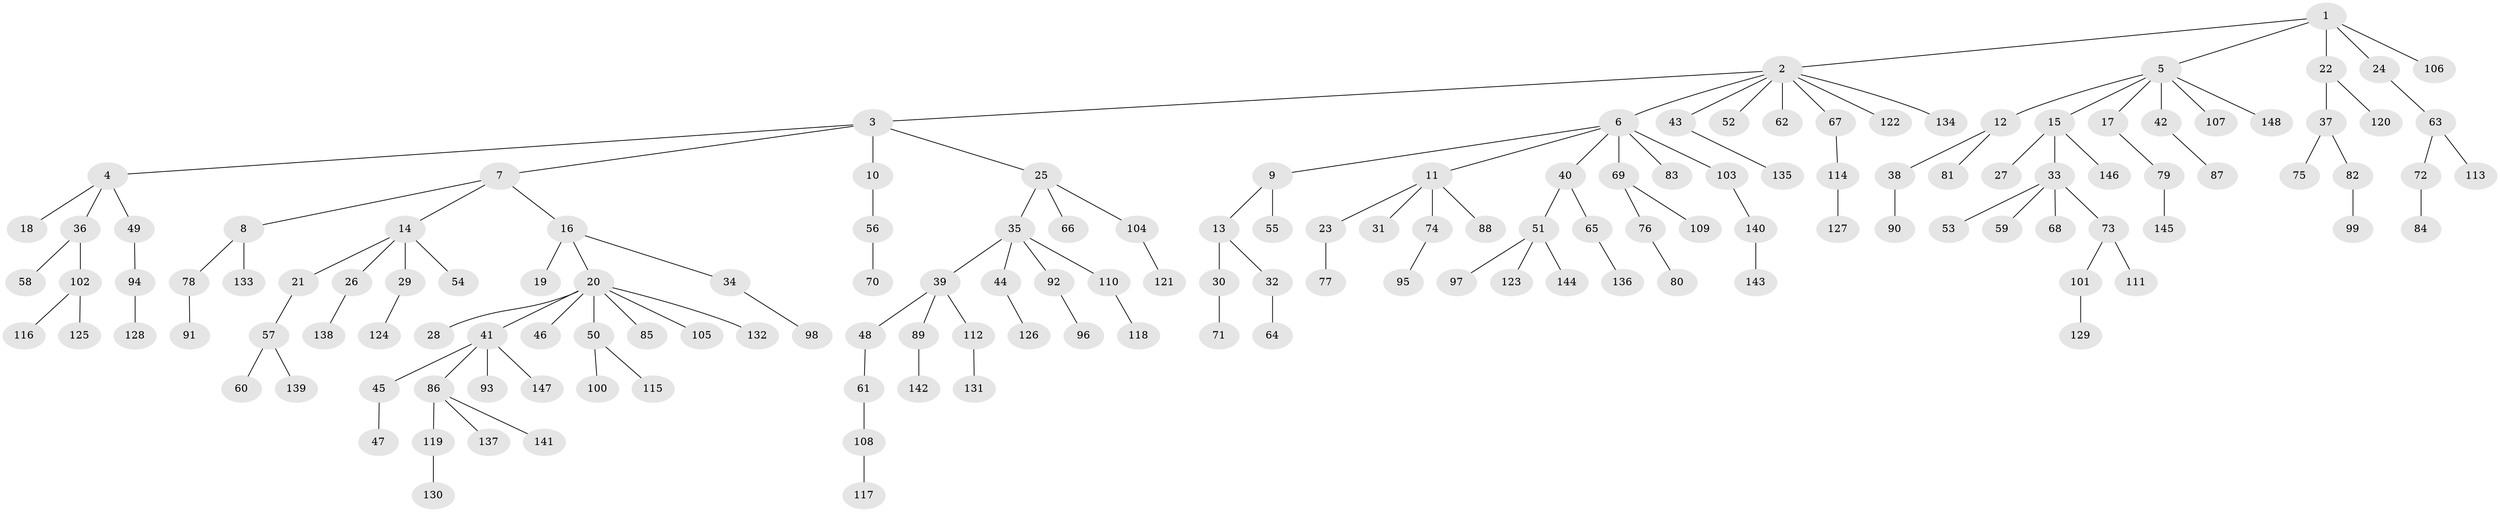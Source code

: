 // Generated by graph-tools (version 1.1) at 2025/26/03/09/25 03:26:28]
// undirected, 148 vertices, 147 edges
graph export_dot {
graph [start="1"]
  node [color=gray90,style=filled];
  1;
  2;
  3;
  4;
  5;
  6;
  7;
  8;
  9;
  10;
  11;
  12;
  13;
  14;
  15;
  16;
  17;
  18;
  19;
  20;
  21;
  22;
  23;
  24;
  25;
  26;
  27;
  28;
  29;
  30;
  31;
  32;
  33;
  34;
  35;
  36;
  37;
  38;
  39;
  40;
  41;
  42;
  43;
  44;
  45;
  46;
  47;
  48;
  49;
  50;
  51;
  52;
  53;
  54;
  55;
  56;
  57;
  58;
  59;
  60;
  61;
  62;
  63;
  64;
  65;
  66;
  67;
  68;
  69;
  70;
  71;
  72;
  73;
  74;
  75;
  76;
  77;
  78;
  79;
  80;
  81;
  82;
  83;
  84;
  85;
  86;
  87;
  88;
  89;
  90;
  91;
  92;
  93;
  94;
  95;
  96;
  97;
  98;
  99;
  100;
  101;
  102;
  103;
  104;
  105;
  106;
  107;
  108;
  109;
  110;
  111;
  112;
  113;
  114;
  115;
  116;
  117;
  118;
  119;
  120;
  121;
  122;
  123;
  124;
  125;
  126;
  127;
  128;
  129;
  130;
  131;
  132;
  133;
  134;
  135;
  136;
  137;
  138;
  139;
  140;
  141;
  142;
  143;
  144;
  145;
  146;
  147;
  148;
  1 -- 2;
  1 -- 5;
  1 -- 22;
  1 -- 24;
  1 -- 106;
  2 -- 3;
  2 -- 6;
  2 -- 43;
  2 -- 52;
  2 -- 62;
  2 -- 67;
  2 -- 122;
  2 -- 134;
  3 -- 4;
  3 -- 7;
  3 -- 10;
  3 -- 25;
  4 -- 18;
  4 -- 36;
  4 -- 49;
  5 -- 12;
  5 -- 15;
  5 -- 17;
  5 -- 42;
  5 -- 107;
  5 -- 148;
  6 -- 9;
  6 -- 11;
  6 -- 40;
  6 -- 69;
  6 -- 83;
  6 -- 103;
  7 -- 8;
  7 -- 14;
  7 -- 16;
  8 -- 78;
  8 -- 133;
  9 -- 13;
  9 -- 55;
  10 -- 56;
  11 -- 23;
  11 -- 31;
  11 -- 74;
  11 -- 88;
  12 -- 38;
  12 -- 81;
  13 -- 30;
  13 -- 32;
  14 -- 21;
  14 -- 26;
  14 -- 29;
  14 -- 54;
  15 -- 27;
  15 -- 33;
  15 -- 146;
  16 -- 19;
  16 -- 20;
  16 -- 34;
  17 -- 79;
  20 -- 28;
  20 -- 41;
  20 -- 46;
  20 -- 50;
  20 -- 85;
  20 -- 105;
  20 -- 132;
  21 -- 57;
  22 -- 37;
  22 -- 120;
  23 -- 77;
  24 -- 63;
  25 -- 35;
  25 -- 66;
  25 -- 104;
  26 -- 138;
  29 -- 124;
  30 -- 71;
  32 -- 64;
  33 -- 53;
  33 -- 59;
  33 -- 68;
  33 -- 73;
  34 -- 98;
  35 -- 39;
  35 -- 44;
  35 -- 92;
  35 -- 110;
  36 -- 58;
  36 -- 102;
  37 -- 75;
  37 -- 82;
  38 -- 90;
  39 -- 48;
  39 -- 89;
  39 -- 112;
  40 -- 51;
  40 -- 65;
  41 -- 45;
  41 -- 86;
  41 -- 93;
  41 -- 147;
  42 -- 87;
  43 -- 135;
  44 -- 126;
  45 -- 47;
  48 -- 61;
  49 -- 94;
  50 -- 100;
  50 -- 115;
  51 -- 97;
  51 -- 123;
  51 -- 144;
  56 -- 70;
  57 -- 60;
  57 -- 139;
  61 -- 108;
  63 -- 72;
  63 -- 113;
  65 -- 136;
  67 -- 114;
  69 -- 76;
  69 -- 109;
  72 -- 84;
  73 -- 101;
  73 -- 111;
  74 -- 95;
  76 -- 80;
  78 -- 91;
  79 -- 145;
  82 -- 99;
  86 -- 119;
  86 -- 137;
  86 -- 141;
  89 -- 142;
  92 -- 96;
  94 -- 128;
  101 -- 129;
  102 -- 116;
  102 -- 125;
  103 -- 140;
  104 -- 121;
  108 -- 117;
  110 -- 118;
  112 -- 131;
  114 -- 127;
  119 -- 130;
  140 -- 143;
}
